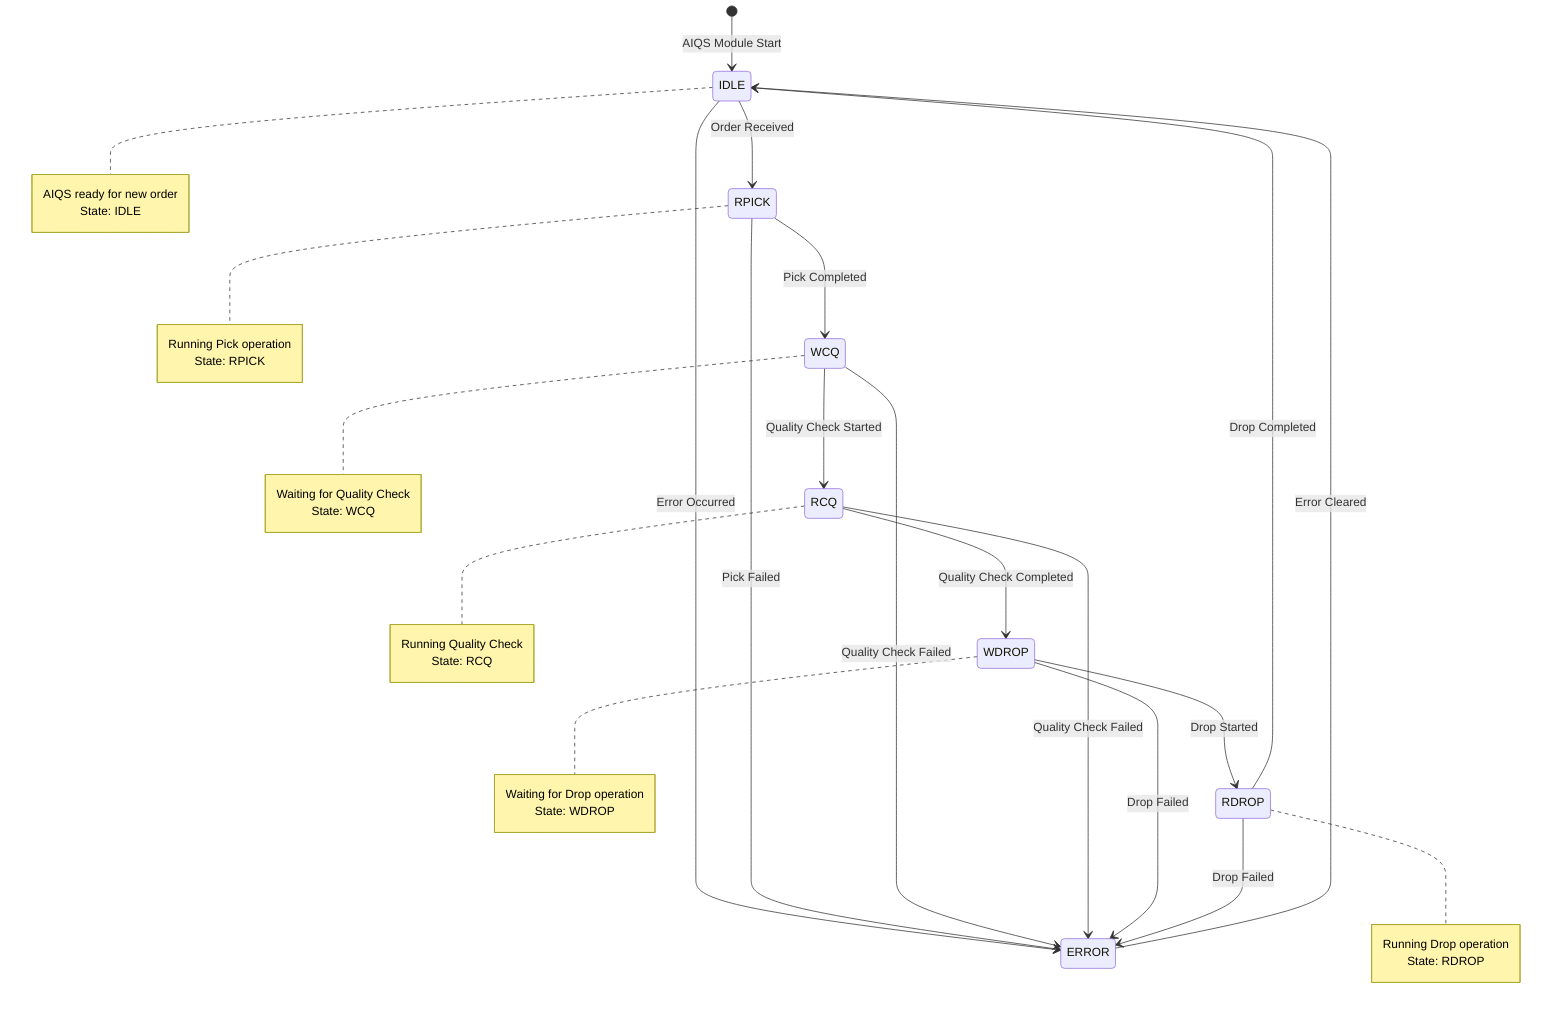 stateDiagram-v2
    [*] --> IDLE : AIQS Module Start
    
    IDLE --> RPICK : Order Received
    RPICK --> WCQ : Pick Completed
    WCQ --> RCQ : Quality Check Started
    RCQ --> WDROP : Quality Check Completed
    WDROP --> RDROP : Drop Started
    RDROP --> IDLE : Drop Completed
    
    IDLE --> ERROR : Error Occurred
    RPICK --> ERROR : Pick Failed
    WCQ --> ERROR : Quality Check Failed
    RCQ --> ERROR : Quality Check Failed
    WDROP --> ERROR : Drop Failed
    RDROP --> ERROR : Drop Failed
    ERROR --> IDLE : Error Cleared
    
    note right of IDLE
        AIQS ready for new order
        State: IDLE
    end note
    
    note right of RPICK
        Running Pick operation
        State: RPICK
    end note
    
    note right of WCQ
        Waiting for Quality Check
        State: WCQ
    end note
    
    note right of RCQ
        Running Quality Check
        State: RCQ
    end note
    
    note right of WDROP
        Waiting for Drop operation
        State: WDROP
    end note
    
    note right of RDROP
        Running Drop operation
        State: RDROP
    end note